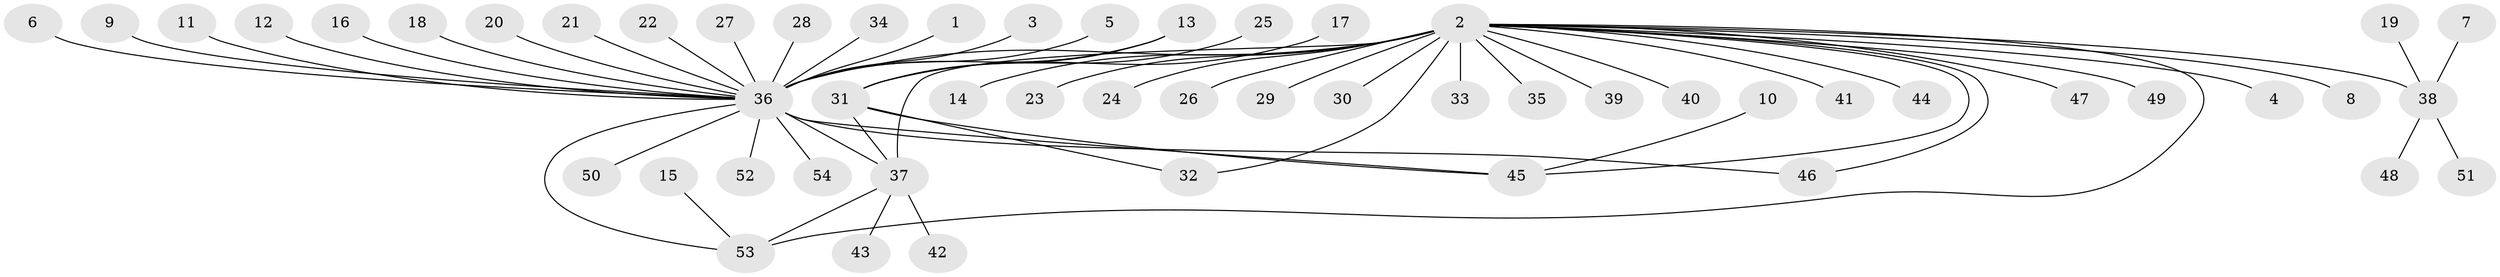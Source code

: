 // original degree distribution, {9: 0.018518518518518517, 23: 0.009259259259259259, 6: 0.018518518518518517, 7: 0.027777777777777776, 1: 0.6388888888888888, 8: 0.018518518518518517, 2: 0.17592592592592593, 16: 0.009259259259259259, 3: 0.046296296296296294, 5: 0.018518518518518517, 4: 0.018518518518518517}
// Generated by graph-tools (version 1.1) at 2025/25/03/09/25 03:25:55]
// undirected, 54 vertices, 61 edges
graph export_dot {
graph [start="1"]
  node [color=gray90,style=filled];
  1;
  2;
  3;
  4;
  5;
  6;
  7;
  8;
  9;
  10;
  11;
  12;
  13;
  14;
  15;
  16;
  17;
  18;
  19;
  20;
  21;
  22;
  23;
  24;
  25;
  26;
  27;
  28;
  29;
  30;
  31;
  32;
  33;
  34;
  35;
  36;
  37;
  38;
  39;
  40;
  41;
  42;
  43;
  44;
  45;
  46;
  47;
  48;
  49;
  50;
  51;
  52;
  53;
  54;
  1 -- 36 [weight=1.0];
  2 -- 4 [weight=1.0];
  2 -- 8 [weight=1.0];
  2 -- 14 [weight=1.0];
  2 -- 23 [weight=1.0];
  2 -- 24 [weight=1.0];
  2 -- 26 [weight=1.0];
  2 -- 29 [weight=1.0];
  2 -- 30 [weight=1.0];
  2 -- 32 [weight=1.0];
  2 -- 33 [weight=1.0];
  2 -- 35 [weight=1.0];
  2 -- 36 [weight=3.0];
  2 -- 37 [weight=3.0];
  2 -- 38 [weight=1.0];
  2 -- 39 [weight=1.0];
  2 -- 40 [weight=1.0];
  2 -- 41 [weight=1.0];
  2 -- 44 [weight=1.0];
  2 -- 45 [weight=1.0];
  2 -- 46 [weight=1.0];
  2 -- 47 [weight=1.0];
  2 -- 49 [weight=1.0];
  2 -- 53 [weight=1.0];
  3 -- 36 [weight=2.0];
  5 -- 36 [weight=1.0];
  6 -- 36 [weight=1.0];
  7 -- 38 [weight=1.0];
  9 -- 36 [weight=1.0];
  10 -- 45 [weight=1.0];
  11 -- 36 [weight=1.0];
  12 -- 36 [weight=1.0];
  13 -- 31 [weight=1.0];
  13 -- 36 [weight=1.0];
  15 -- 53 [weight=1.0];
  16 -- 36 [weight=1.0];
  17 -- 31 [weight=1.0];
  18 -- 36 [weight=1.0];
  19 -- 38 [weight=1.0];
  20 -- 36 [weight=1.0];
  21 -- 36 [weight=1.0];
  22 -- 36 [weight=1.0];
  25 -- 31 [weight=1.0];
  27 -- 36 [weight=1.0];
  28 -- 36 [weight=1.0];
  31 -- 32 [weight=1.0];
  31 -- 37 [weight=1.0];
  31 -- 45 [weight=1.0];
  34 -- 36 [weight=1.0];
  36 -- 37 [weight=2.0];
  36 -- 45 [weight=1.0];
  36 -- 46 [weight=1.0];
  36 -- 50 [weight=1.0];
  36 -- 52 [weight=1.0];
  36 -- 53 [weight=1.0];
  36 -- 54 [weight=1.0];
  37 -- 42 [weight=1.0];
  37 -- 43 [weight=1.0];
  37 -- 53 [weight=1.0];
  38 -- 48 [weight=1.0];
  38 -- 51 [weight=1.0];
}
